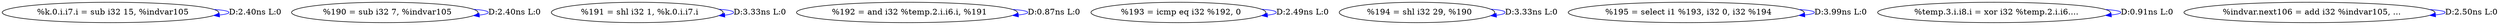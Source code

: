 digraph {
Node0x36e14b0[label="  %k.0.i.i7.i = sub i32 15, %indvar105"];
Node0x36e14b0 -> Node0x36e14b0[label="D:2.40ns L:0",color=blue];
Node0x36e1590[label="  %190 = sub i32 7, %indvar105"];
Node0x36e1590 -> Node0x36e1590[label="D:2.40ns L:0",color=blue];
Node0x36e1670[label="  %191 = shl i32 1, %k.0.i.i7.i"];
Node0x36e1670 -> Node0x36e1670[label="D:3.33ns L:0",color=blue];
Node0x36e1750[label="  %192 = and i32 %temp.2.i.i6.i, %191"];
Node0x36e1750 -> Node0x36e1750[label="D:0.87ns L:0",color=blue];
Node0x36e1830[label="  %193 = icmp eq i32 %192, 0"];
Node0x36e1830 -> Node0x36e1830[label="D:2.49ns L:0",color=blue];
Node0x36e1910[label="  %194 = shl i32 29, %190"];
Node0x36e1910 -> Node0x36e1910[label="D:3.33ns L:0",color=blue];
Node0x36e19f0[label="  %195 = select i1 %193, i32 0, i32 %194"];
Node0x36e19f0 -> Node0x36e19f0[label="D:3.99ns L:0",color=blue];
Node0x36e1ad0[label="  %temp.3.i.i8.i = xor i32 %temp.2.i.i6...."];
Node0x36e1ad0 -> Node0x36e1ad0[label="D:0.91ns L:0",color=blue];
Node0x36e1bb0[label="  %indvar.next106 = add i32 %indvar105, ..."];
Node0x36e1bb0 -> Node0x36e1bb0[label="D:2.50ns L:0",color=blue];
}
